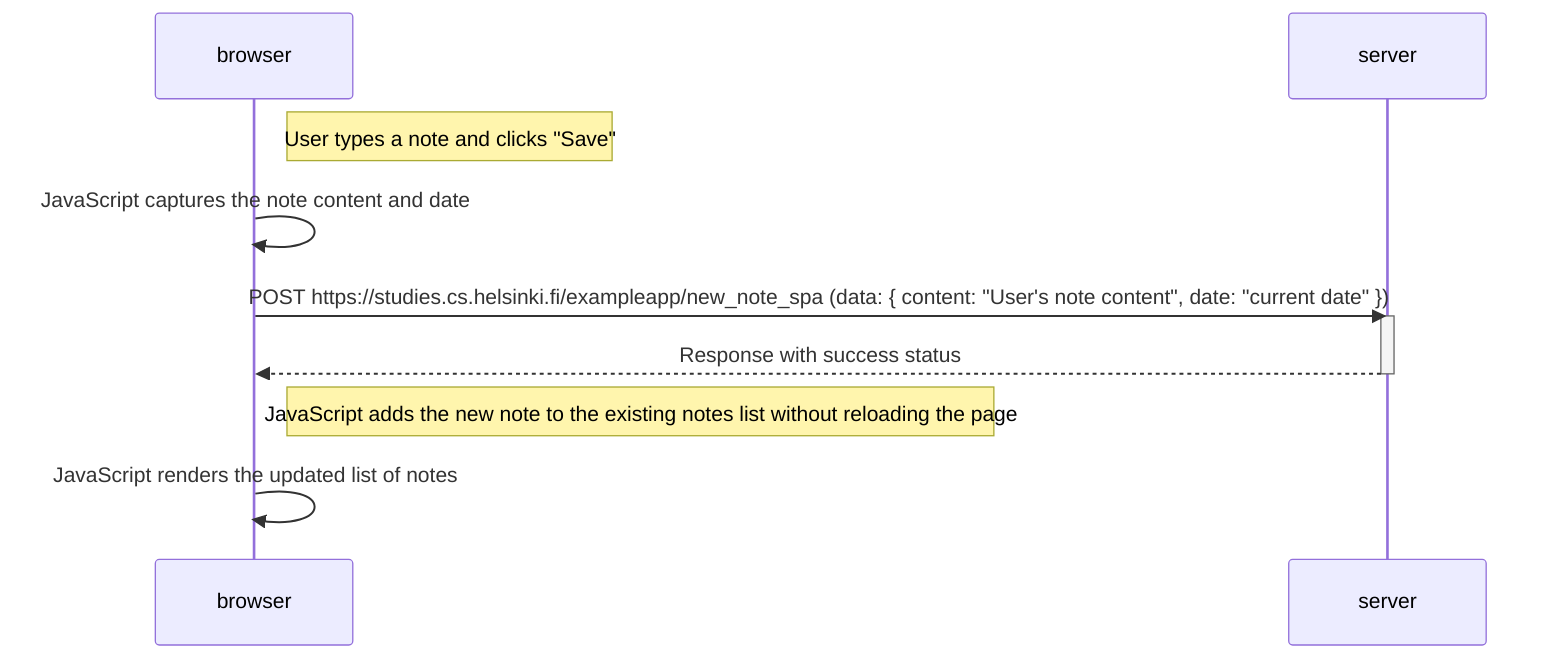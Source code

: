 sequenceDiagram
    participant browser
    participant server

    Note right of browser: User types a note and clicks "Save"

    browser->>browser: JavaScript captures the note content and date
    browser->>server: POST https://studies.cs.helsinki.fi/exampleapp/new_note_spa (data: { content: "User's note content", date: "current date" })
    activate server
    server-->>browser: Response with success status
    deactivate server

    Note right of browser: JavaScript adds the new note to the existing notes list without reloading the page
    browser->>browser: JavaScript renders the updated list of notes